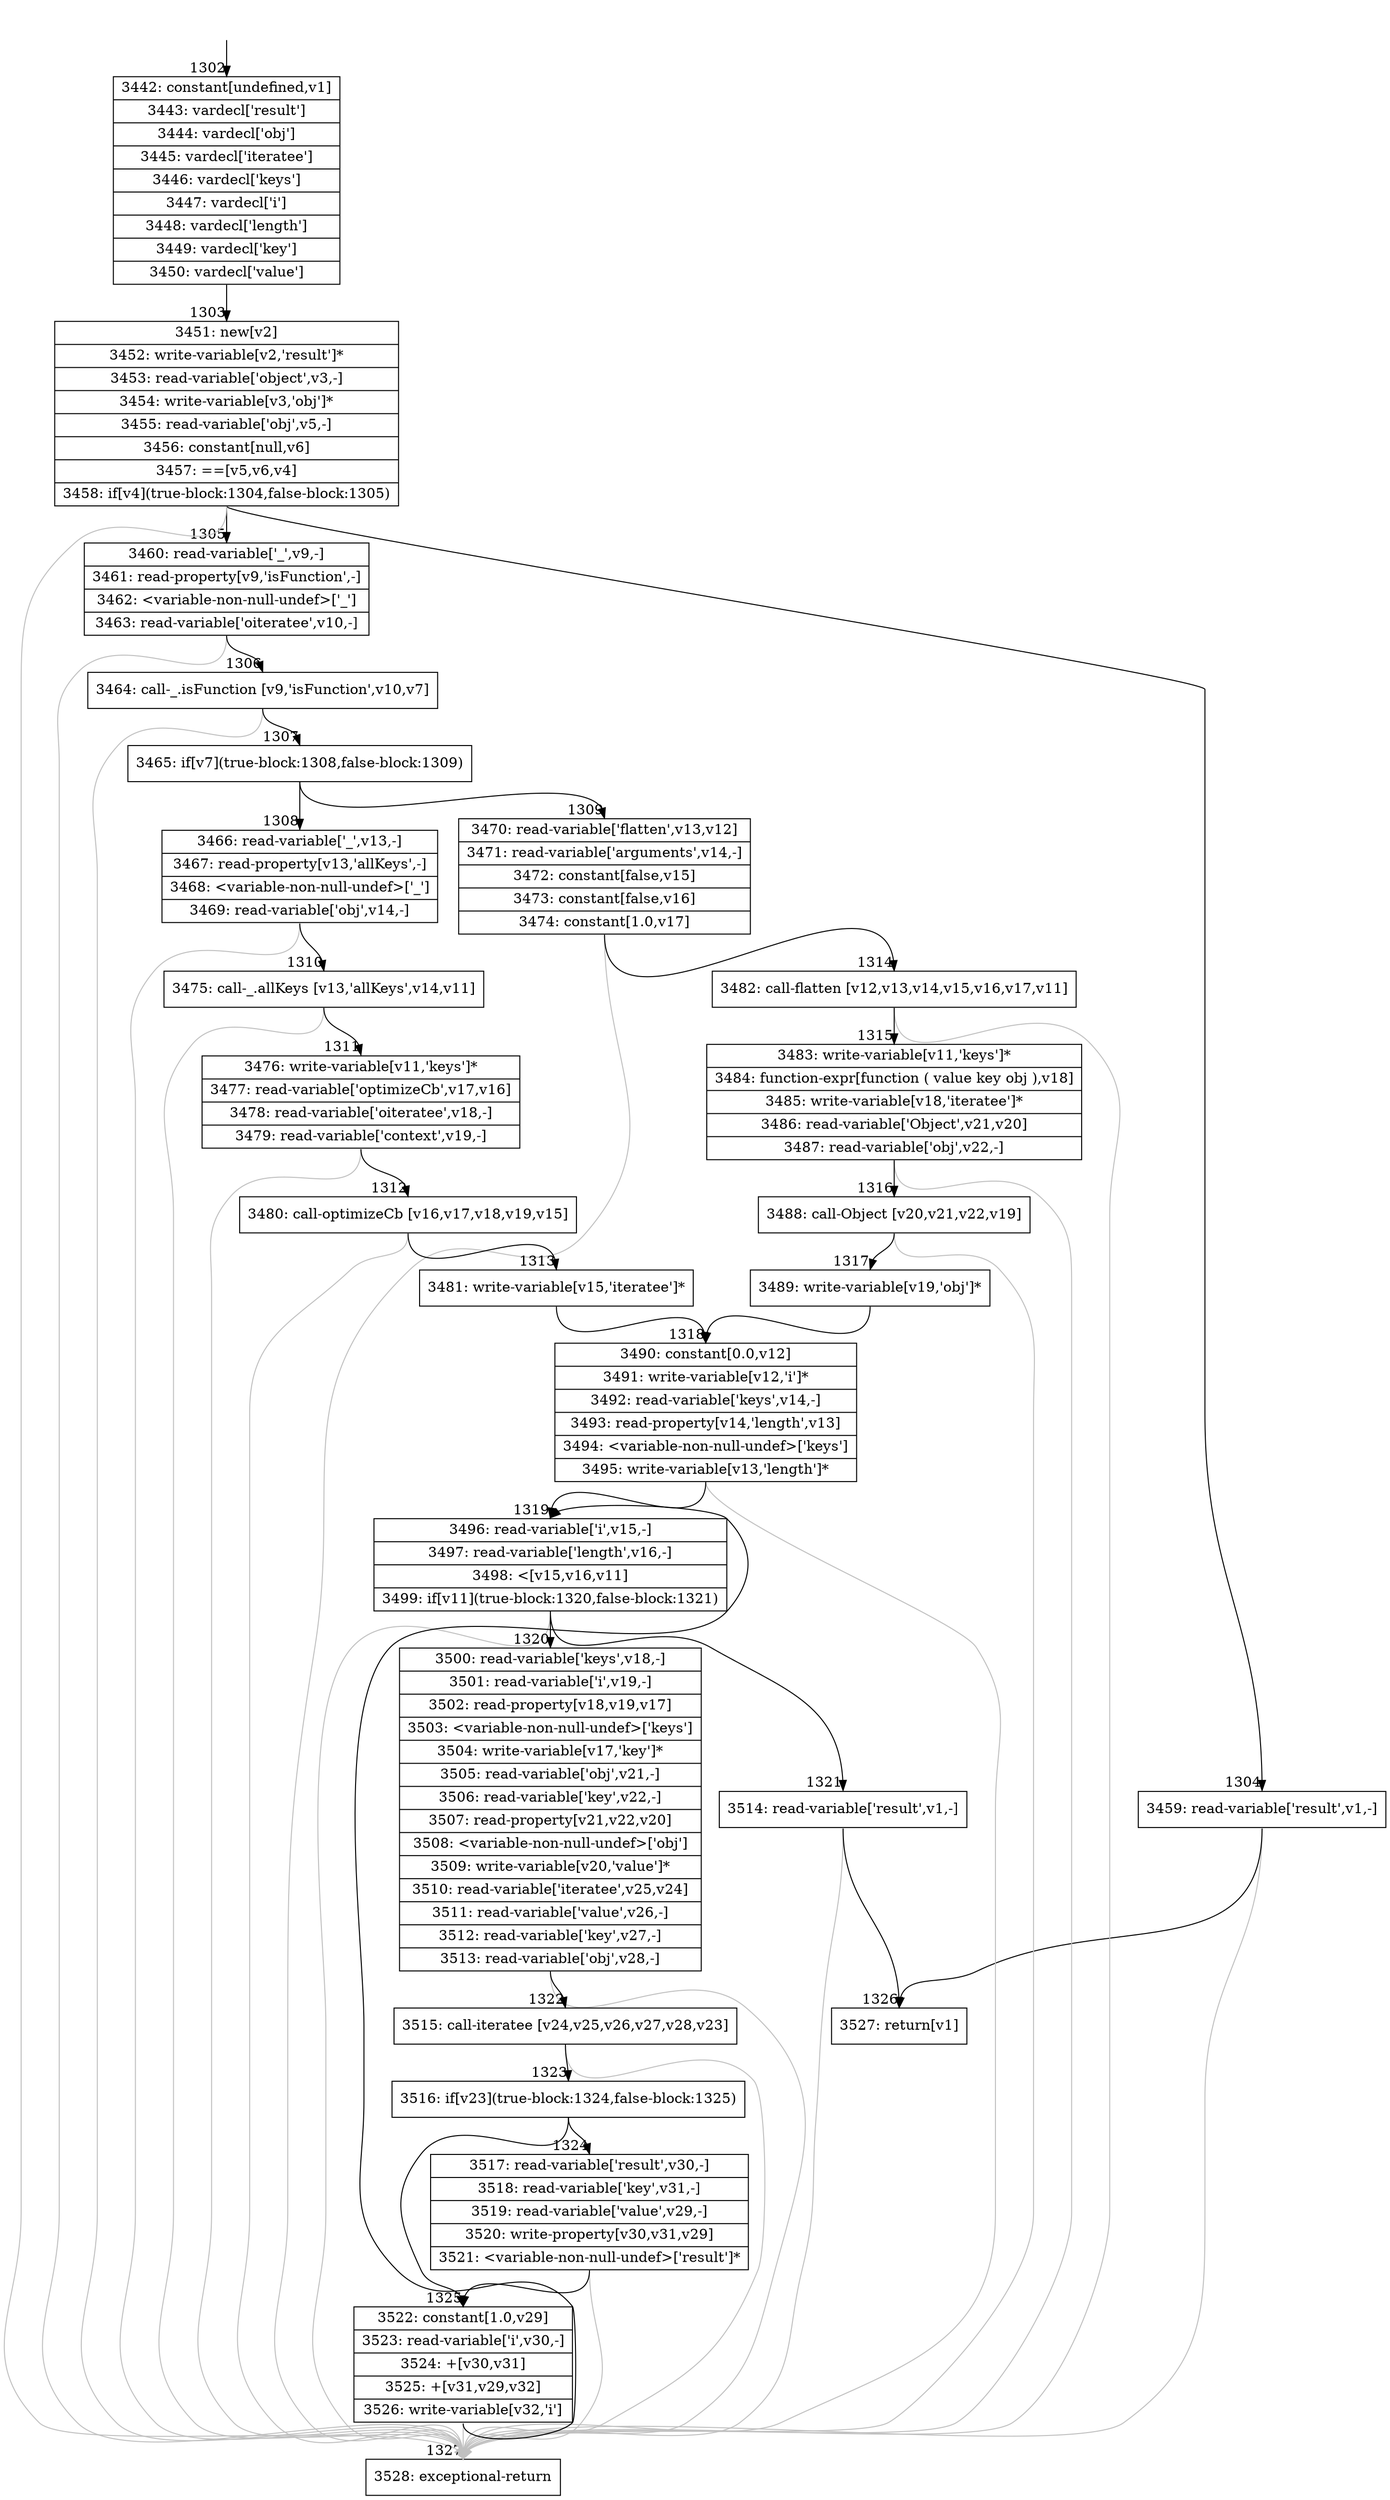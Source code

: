 digraph {
rankdir="TD"
BB_entry110[shape=none,label=""];
BB_entry110 -> BB1302 [tailport=s, headport=n, headlabel="    1302"]
BB1302 [shape=record label="{3442: constant[undefined,v1]|3443: vardecl['result']|3444: vardecl['obj']|3445: vardecl['iteratee']|3446: vardecl['keys']|3447: vardecl['i']|3448: vardecl['length']|3449: vardecl['key']|3450: vardecl['value']}" ] 
BB1302 -> BB1303 [tailport=s, headport=n, headlabel="      1303"]
BB1303 [shape=record label="{3451: new[v2]|3452: write-variable[v2,'result']*|3453: read-variable['object',v3,-]|3454: write-variable[v3,'obj']*|3455: read-variable['obj',v5,-]|3456: constant[null,v6]|3457: ==[v5,v6,v4]|3458: if[v4](true-block:1304,false-block:1305)}" ] 
BB1303 -> BB1304 [tailport=s, headport=n, headlabel="      1304"]
BB1303 -> BB1305 [tailport=s, headport=n, headlabel="      1305"]
BB1303 -> BB1327 [tailport=s, headport=n, color=gray, headlabel="      1327"]
BB1304 [shape=record label="{3459: read-variable['result',v1,-]}" ] 
BB1304 -> BB1326 [tailport=s, headport=n, headlabel="      1326"]
BB1304 -> BB1327 [tailport=s, headport=n, color=gray]
BB1305 [shape=record label="{3460: read-variable['_',v9,-]|3461: read-property[v9,'isFunction',-]|3462: \<variable-non-null-undef\>['_']|3463: read-variable['oiteratee',v10,-]}" ] 
BB1305 -> BB1306 [tailport=s, headport=n, headlabel="      1306"]
BB1305 -> BB1327 [tailport=s, headport=n, color=gray]
BB1306 [shape=record label="{3464: call-_.isFunction [v9,'isFunction',v10,v7]}" ] 
BB1306 -> BB1307 [tailport=s, headport=n, headlabel="      1307"]
BB1306 -> BB1327 [tailport=s, headport=n, color=gray]
BB1307 [shape=record label="{3465: if[v7](true-block:1308,false-block:1309)}" ] 
BB1307 -> BB1308 [tailport=s, headport=n, headlabel="      1308"]
BB1307 -> BB1309 [tailport=s, headport=n, headlabel="      1309"]
BB1308 [shape=record label="{3466: read-variable['_',v13,-]|3467: read-property[v13,'allKeys',-]|3468: \<variable-non-null-undef\>['_']|3469: read-variable['obj',v14,-]}" ] 
BB1308 -> BB1310 [tailport=s, headport=n, headlabel="      1310"]
BB1308 -> BB1327 [tailport=s, headport=n, color=gray]
BB1309 [shape=record label="{3470: read-variable['flatten',v13,v12]|3471: read-variable['arguments',v14,-]|3472: constant[false,v15]|3473: constant[false,v16]|3474: constant[1.0,v17]}" ] 
BB1309 -> BB1314 [tailport=s, headport=n, headlabel="      1314"]
BB1309 -> BB1327 [tailport=s, headport=n, color=gray]
BB1310 [shape=record label="{3475: call-_.allKeys [v13,'allKeys',v14,v11]}" ] 
BB1310 -> BB1311 [tailport=s, headport=n, headlabel="      1311"]
BB1310 -> BB1327 [tailport=s, headport=n, color=gray]
BB1311 [shape=record label="{3476: write-variable[v11,'keys']*|3477: read-variable['optimizeCb',v17,v16]|3478: read-variable['oiteratee',v18,-]|3479: read-variable['context',v19,-]}" ] 
BB1311 -> BB1312 [tailport=s, headport=n, headlabel="      1312"]
BB1311 -> BB1327 [tailport=s, headport=n, color=gray]
BB1312 [shape=record label="{3480: call-optimizeCb [v16,v17,v18,v19,v15]}" ] 
BB1312 -> BB1313 [tailport=s, headport=n, headlabel="      1313"]
BB1312 -> BB1327 [tailport=s, headport=n, color=gray]
BB1313 [shape=record label="{3481: write-variable[v15,'iteratee']*}" ] 
BB1313 -> BB1318 [tailport=s, headport=n, headlabel="      1318"]
BB1314 [shape=record label="{3482: call-flatten [v12,v13,v14,v15,v16,v17,v11]}" ] 
BB1314 -> BB1315 [tailport=s, headport=n, headlabel="      1315"]
BB1314 -> BB1327 [tailport=s, headport=n, color=gray]
BB1315 [shape=record label="{3483: write-variable[v11,'keys']*|3484: function-expr[function ( value key obj ),v18]|3485: write-variable[v18,'iteratee']*|3486: read-variable['Object',v21,v20]|3487: read-variable['obj',v22,-]}" ] 
BB1315 -> BB1316 [tailport=s, headport=n, headlabel="      1316"]
BB1315 -> BB1327 [tailport=s, headport=n, color=gray]
BB1316 [shape=record label="{3488: call-Object [v20,v21,v22,v19]}" ] 
BB1316 -> BB1317 [tailport=s, headport=n, headlabel="      1317"]
BB1316 -> BB1327 [tailport=s, headport=n, color=gray]
BB1317 [shape=record label="{3489: write-variable[v19,'obj']*}" ] 
BB1317 -> BB1318 [tailport=s, headport=n]
BB1318 [shape=record label="{3490: constant[0.0,v12]|3491: write-variable[v12,'i']*|3492: read-variable['keys',v14,-]|3493: read-property[v14,'length',v13]|3494: \<variable-non-null-undef\>['keys']|3495: write-variable[v13,'length']*}" ] 
BB1318 -> BB1319 [tailport=s, headport=n, headlabel="      1319"]
BB1318 -> BB1327 [tailport=s, headport=n, color=gray]
BB1319 [shape=record label="{3496: read-variable['i',v15,-]|3497: read-variable['length',v16,-]|3498: \<[v15,v16,v11]|3499: if[v11](true-block:1320,false-block:1321)}" ] 
BB1319 -> BB1320 [tailport=s, headport=n, headlabel="      1320"]
BB1319 -> BB1321 [tailport=s, headport=n, headlabel="      1321"]
BB1319 -> BB1327 [tailport=s, headport=n, color=gray]
BB1320 [shape=record label="{3500: read-variable['keys',v18,-]|3501: read-variable['i',v19,-]|3502: read-property[v18,v19,v17]|3503: \<variable-non-null-undef\>['keys']|3504: write-variable[v17,'key']*|3505: read-variable['obj',v21,-]|3506: read-variable['key',v22,-]|3507: read-property[v21,v22,v20]|3508: \<variable-non-null-undef\>['obj']|3509: write-variable[v20,'value']*|3510: read-variable['iteratee',v25,v24]|3511: read-variable['value',v26,-]|3512: read-variable['key',v27,-]|3513: read-variable['obj',v28,-]}" ] 
BB1320 -> BB1322 [tailport=s, headport=n, headlabel="      1322"]
BB1320 -> BB1327 [tailport=s, headport=n, color=gray]
BB1321 [shape=record label="{3514: read-variable['result',v1,-]}" ] 
BB1321 -> BB1326 [tailport=s, headport=n]
BB1321 -> BB1327 [tailport=s, headport=n, color=gray]
BB1322 [shape=record label="{3515: call-iteratee [v24,v25,v26,v27,v28,v23]}" ] 
BB1322 -> BB1323 [tailport=s, headport=n, headlabel="      1323"]
BB1322 -> BB1327 [tailport=s, headport=n, color=gray]
BB1323 [shape=record label="{3516: if[v23](true-block:1324,false-block:1325)}" ] 
BB1323 -> BB1324 [tailport=s, headport=n, headlabel="      1324"]
BB1323 -> BB1325 [tailport=s, headport=n, headlabel="      1325"]
BB1324 [shape=record label="{3517: read-variable['result',v30,-]|3518: read-variable['key',v31,-]|3519: read-variable['value',v29,-]|3520: write-property[v30,v31,v29]|3521: \<variable-non-null-undef\>['result']*}" ] 
BB1324 -> BB1325 [tailport=s, headport=n]
BB1324 -> BB1327 [tailport=s, headport=n, color=gray]
BB1325 [shape=record label="{3522: constant[1.0,v29]|3523: read-variable['i',v30,-]|3524: +[v30,v31]|3525: +[v31,v29,v32]|3526: write-variable[v32,'i']}" ] 
BB1325 -> BB1319 [tailport=s, headport=n]
BB1325 -> BB1327 [tailport=s, headport=n, color=gray]
BB1326 [shape=record label="{3527: return[v1]}" ] 
BB1327 [shape=record label="{3528: exceptional-return}" ] 
//#$~ 1039
}

